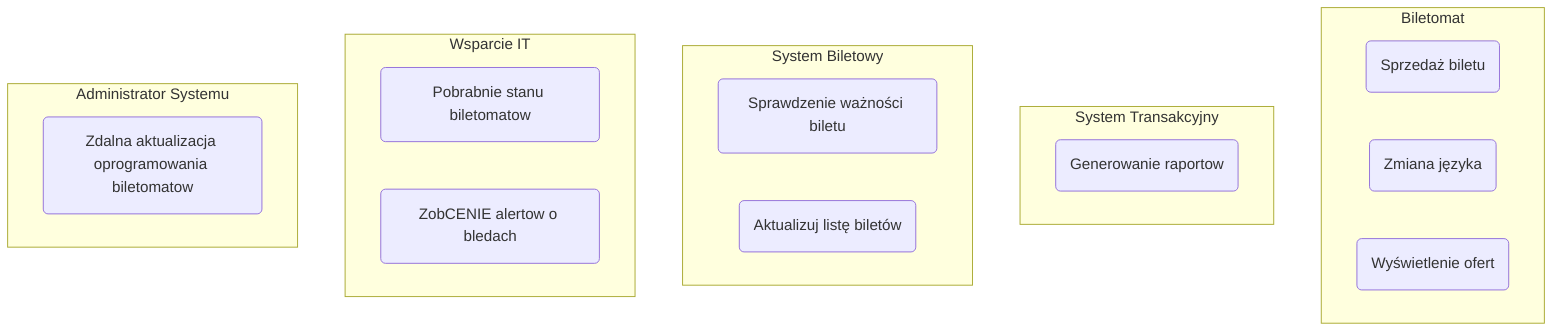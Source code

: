 flowchart TD

subgraph Biletomat ["Biletomat"]
    B1(Sprzedaż biletu)
    B2(Zmiana języka)
    B3(Wyświetlenie ofert)
end

subgraph SystemTransakcyjny ["System Transakcyjny"]
    C1(Generowanie raportow)
end

subgraph SystemBiletowy ["System Biletowy"]
    D1(Sprawdzenie ważności biletu)
    D2(Aktualizuj listę biletów)
end

subgraph SystemWsparciaTechnicznego ["Wsparcie IT"]
    E1(Pobrabnie stanu biletomatow)
    E2(ZobCENIE alertow o bledach)
end

subgraph Administrator ["Administrator Systemu"]
    F1(Zdalna aktualizacja oprogramowania biletomatow)
end